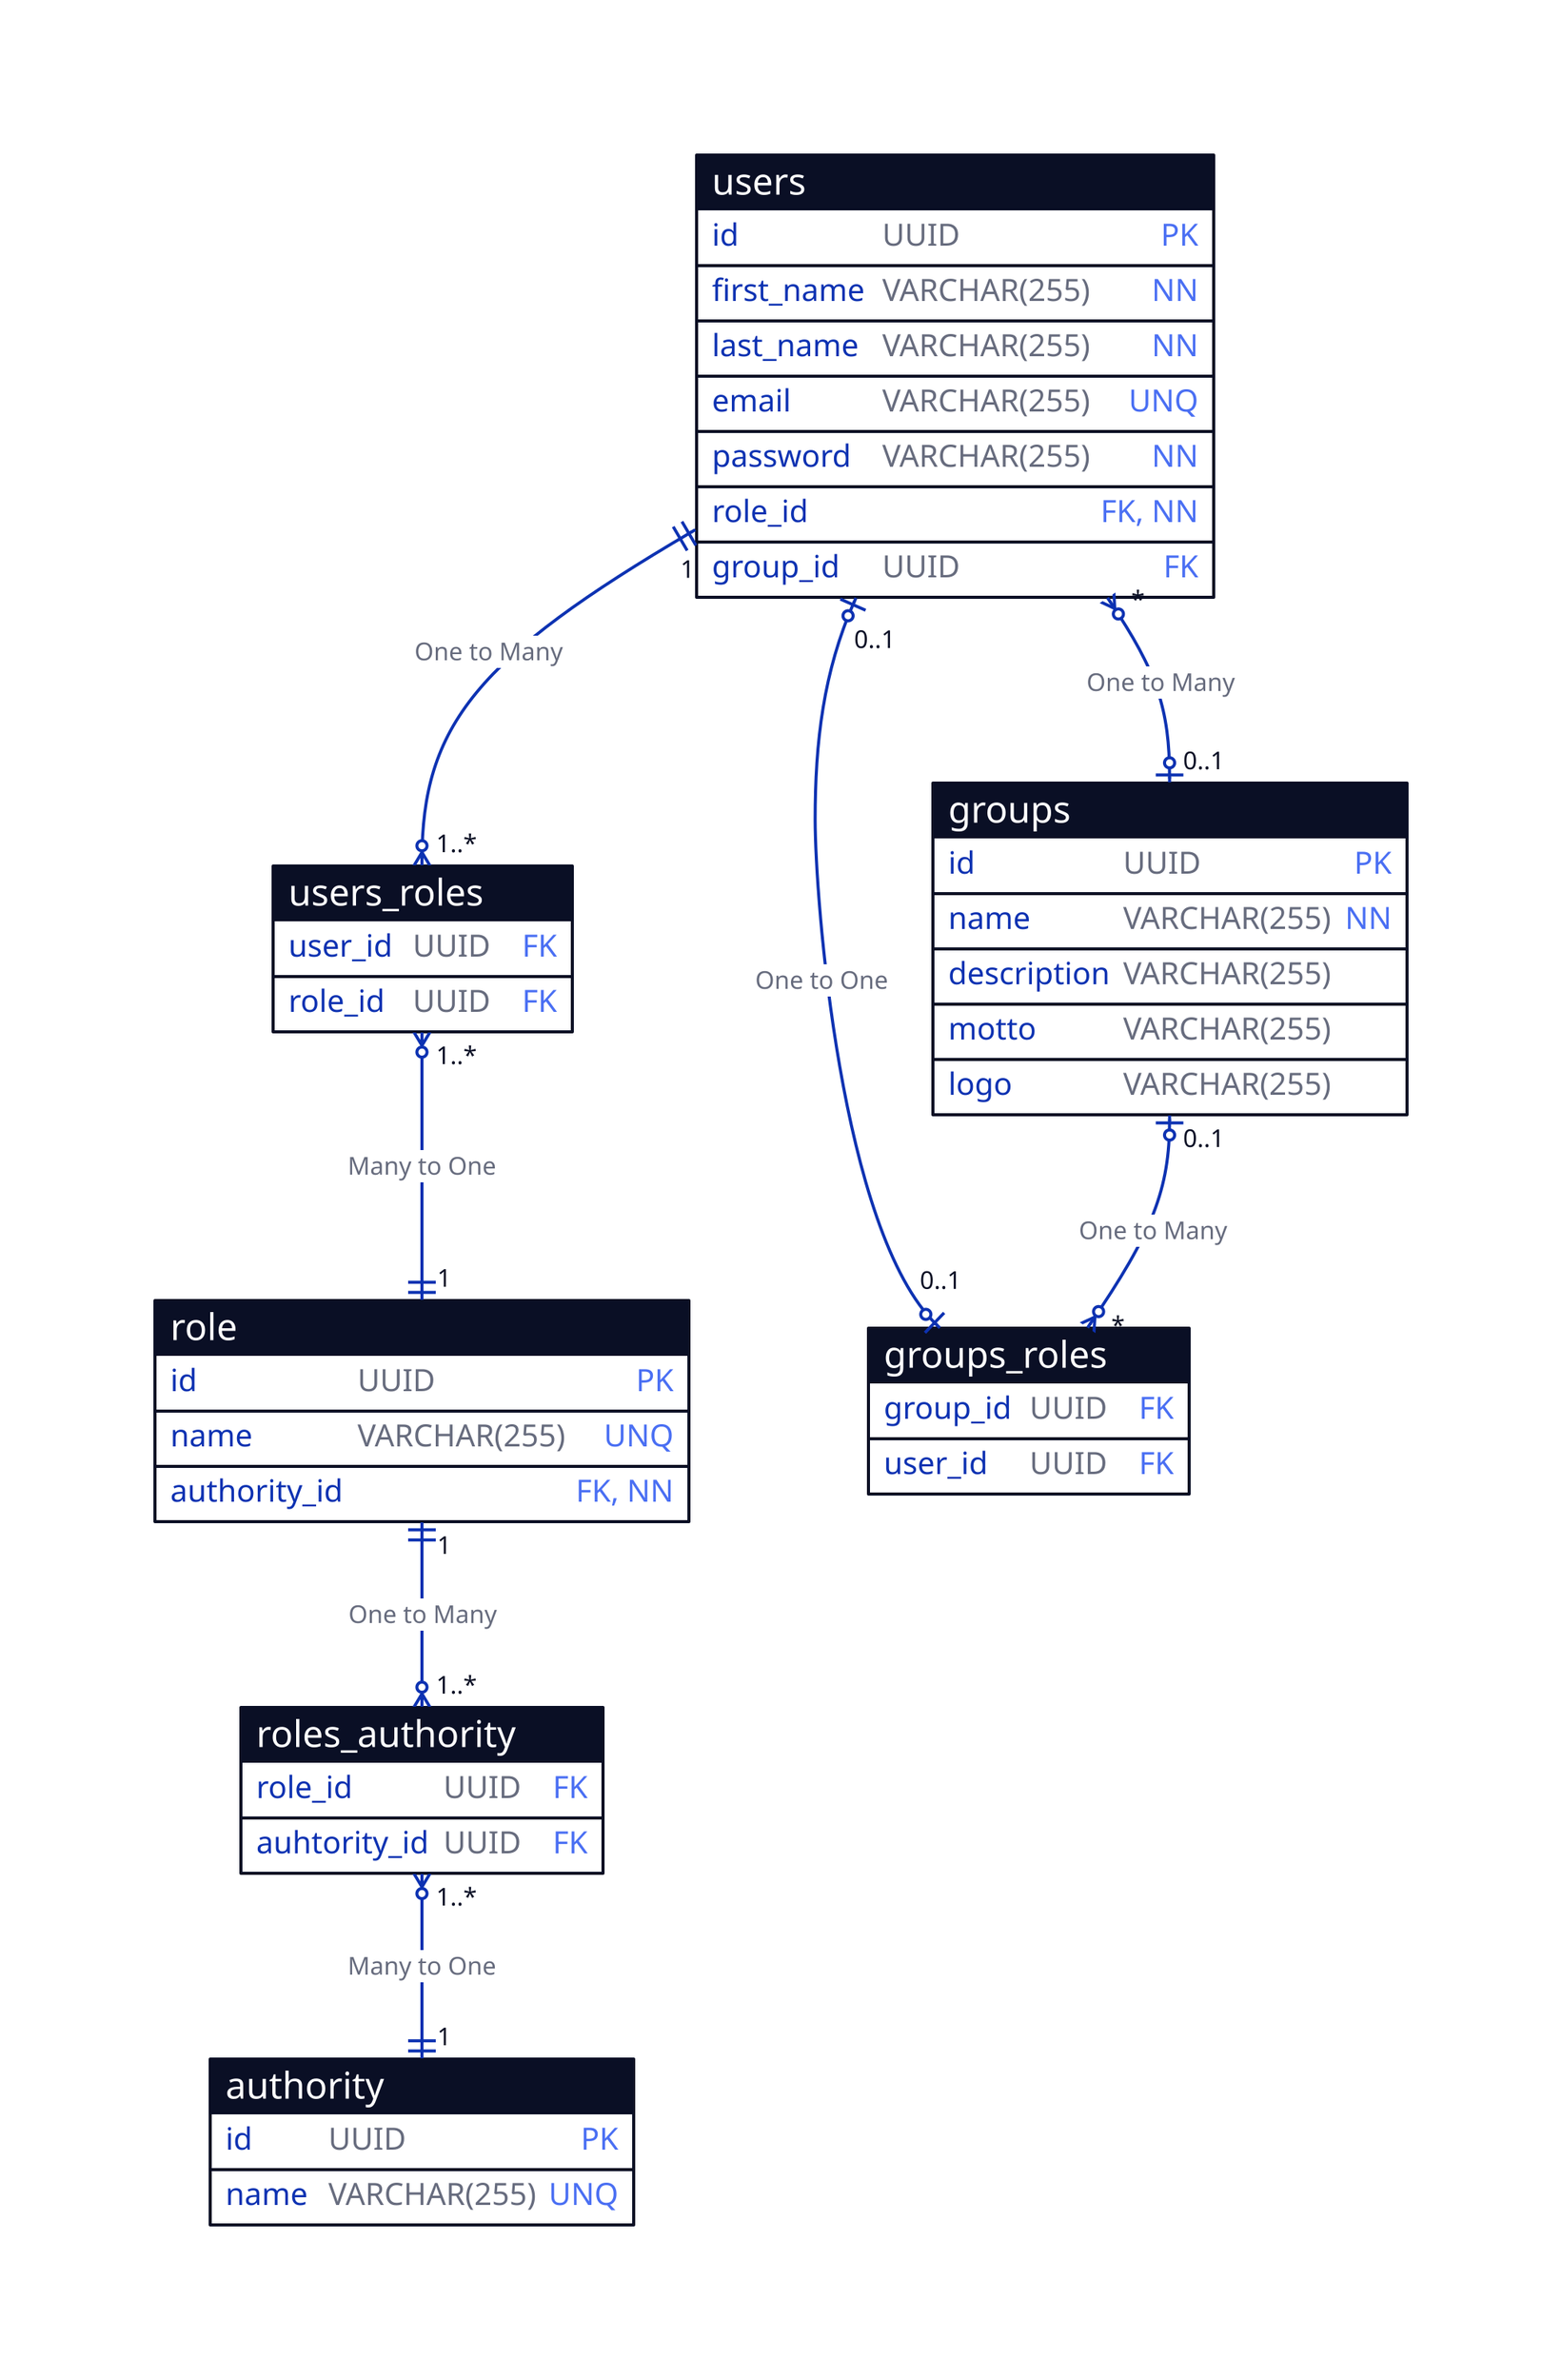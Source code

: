 text: |md
# ERD Diagram

This is the ERD Diagram for the Project
|

users: {
    shape: sql_table
    id: UUID { constraint: primary_key }
    first_name: VARCHAR(255) { constraint: NN }
    last_name: VARCHAR(255) { constraint: NN }
    email: VARCHAR(255) { constraint: unique }
    password: VARCHAR(255) { constraint: NN }
    role_id: {constraint: [foreign_key; NN]}
    group_id: UUID { constraint: foreign_key }
}

role: {
    shape: sql_table
    id: UUID {constraint: primary_key}
    name: VARCHAR(255) { constraint: unique }
    authority_id:  {constraint: [foreign_key; NN]}
}

authority: {
    shape: sql_table
    id: UUID {constraint: primary_key}
    name: VARCHAR(255) {constraint: unique}
}

groups: {
    shape: sql_table
    id: UUID {constraint: primary_key}
    name: VARCHAR(255) {constraint: NN}
    description: VARCHAR(255)
    motto: VARCHAR(255)
    logo: VARCHAR(255)
}

groups_roles: {
    shape: sql_table
    group_id: UUID {constraint: foreign_key}
    user_id: UUID {constraint: foreign_key}
}

users_roles: {
    shape: sql_table
    user_id: UUID {constraint: foreign_key}
    role_id: UUID {constraint: foreign_key}
}

roles_authority: {
    shape: sql_table
    role_id: UUID {constraint: foreign_key}
    auhtority_id: UUID {constraint: foreign_key}
}

users <-> users_roles: One to Many {
    target-arrowhead {
        label: 1..*
        shape: cf-many
    }
    source-arrowhead {
        label: "1"
        shape: cf-one-required
    }
}
users_roles <-> role: Many to One {
    source-arrowhead {
        label: 1..*
        shape: cf-many
    }
    target-arrowhead {
        label: "1"
        shape: cf-one-required
    }
}

role <-> roles_authority: One to Many{
    target-arrowhead {
        label: 1..*
        shape: cf-many
    }
    source-arrowhead {
        label: "1"
        shape: cf-one-required
    }
}
roles_authority <-> authority: Many to One {
    source-arrowhead {
        label: 1..*
        shape: cf-many
    }
    target-arrowhead {
        label: "1"
        shape: cf-one-required
    }
}

users <-> groups_roles: One to One {
    target-arrowhead{
        label: 0..1
        shape: cf-one
    }
    source-arrowhead{
        label: 0..1
        shape: cf-one
    }
}

groups <-> groups_roles: One to Many {
    source-arrowhead{
        label: 0..1
        shape: cf-one
    }
    target-arrowhead{
        label: *
        shape: cf-many
    }
}

users <->  groups: One to Many {
    target-arrowhead{
        label: 0..1
        shape: cf-one
    }
    source-arrowhead{
        label: *
        shape: cf-many
    }
}